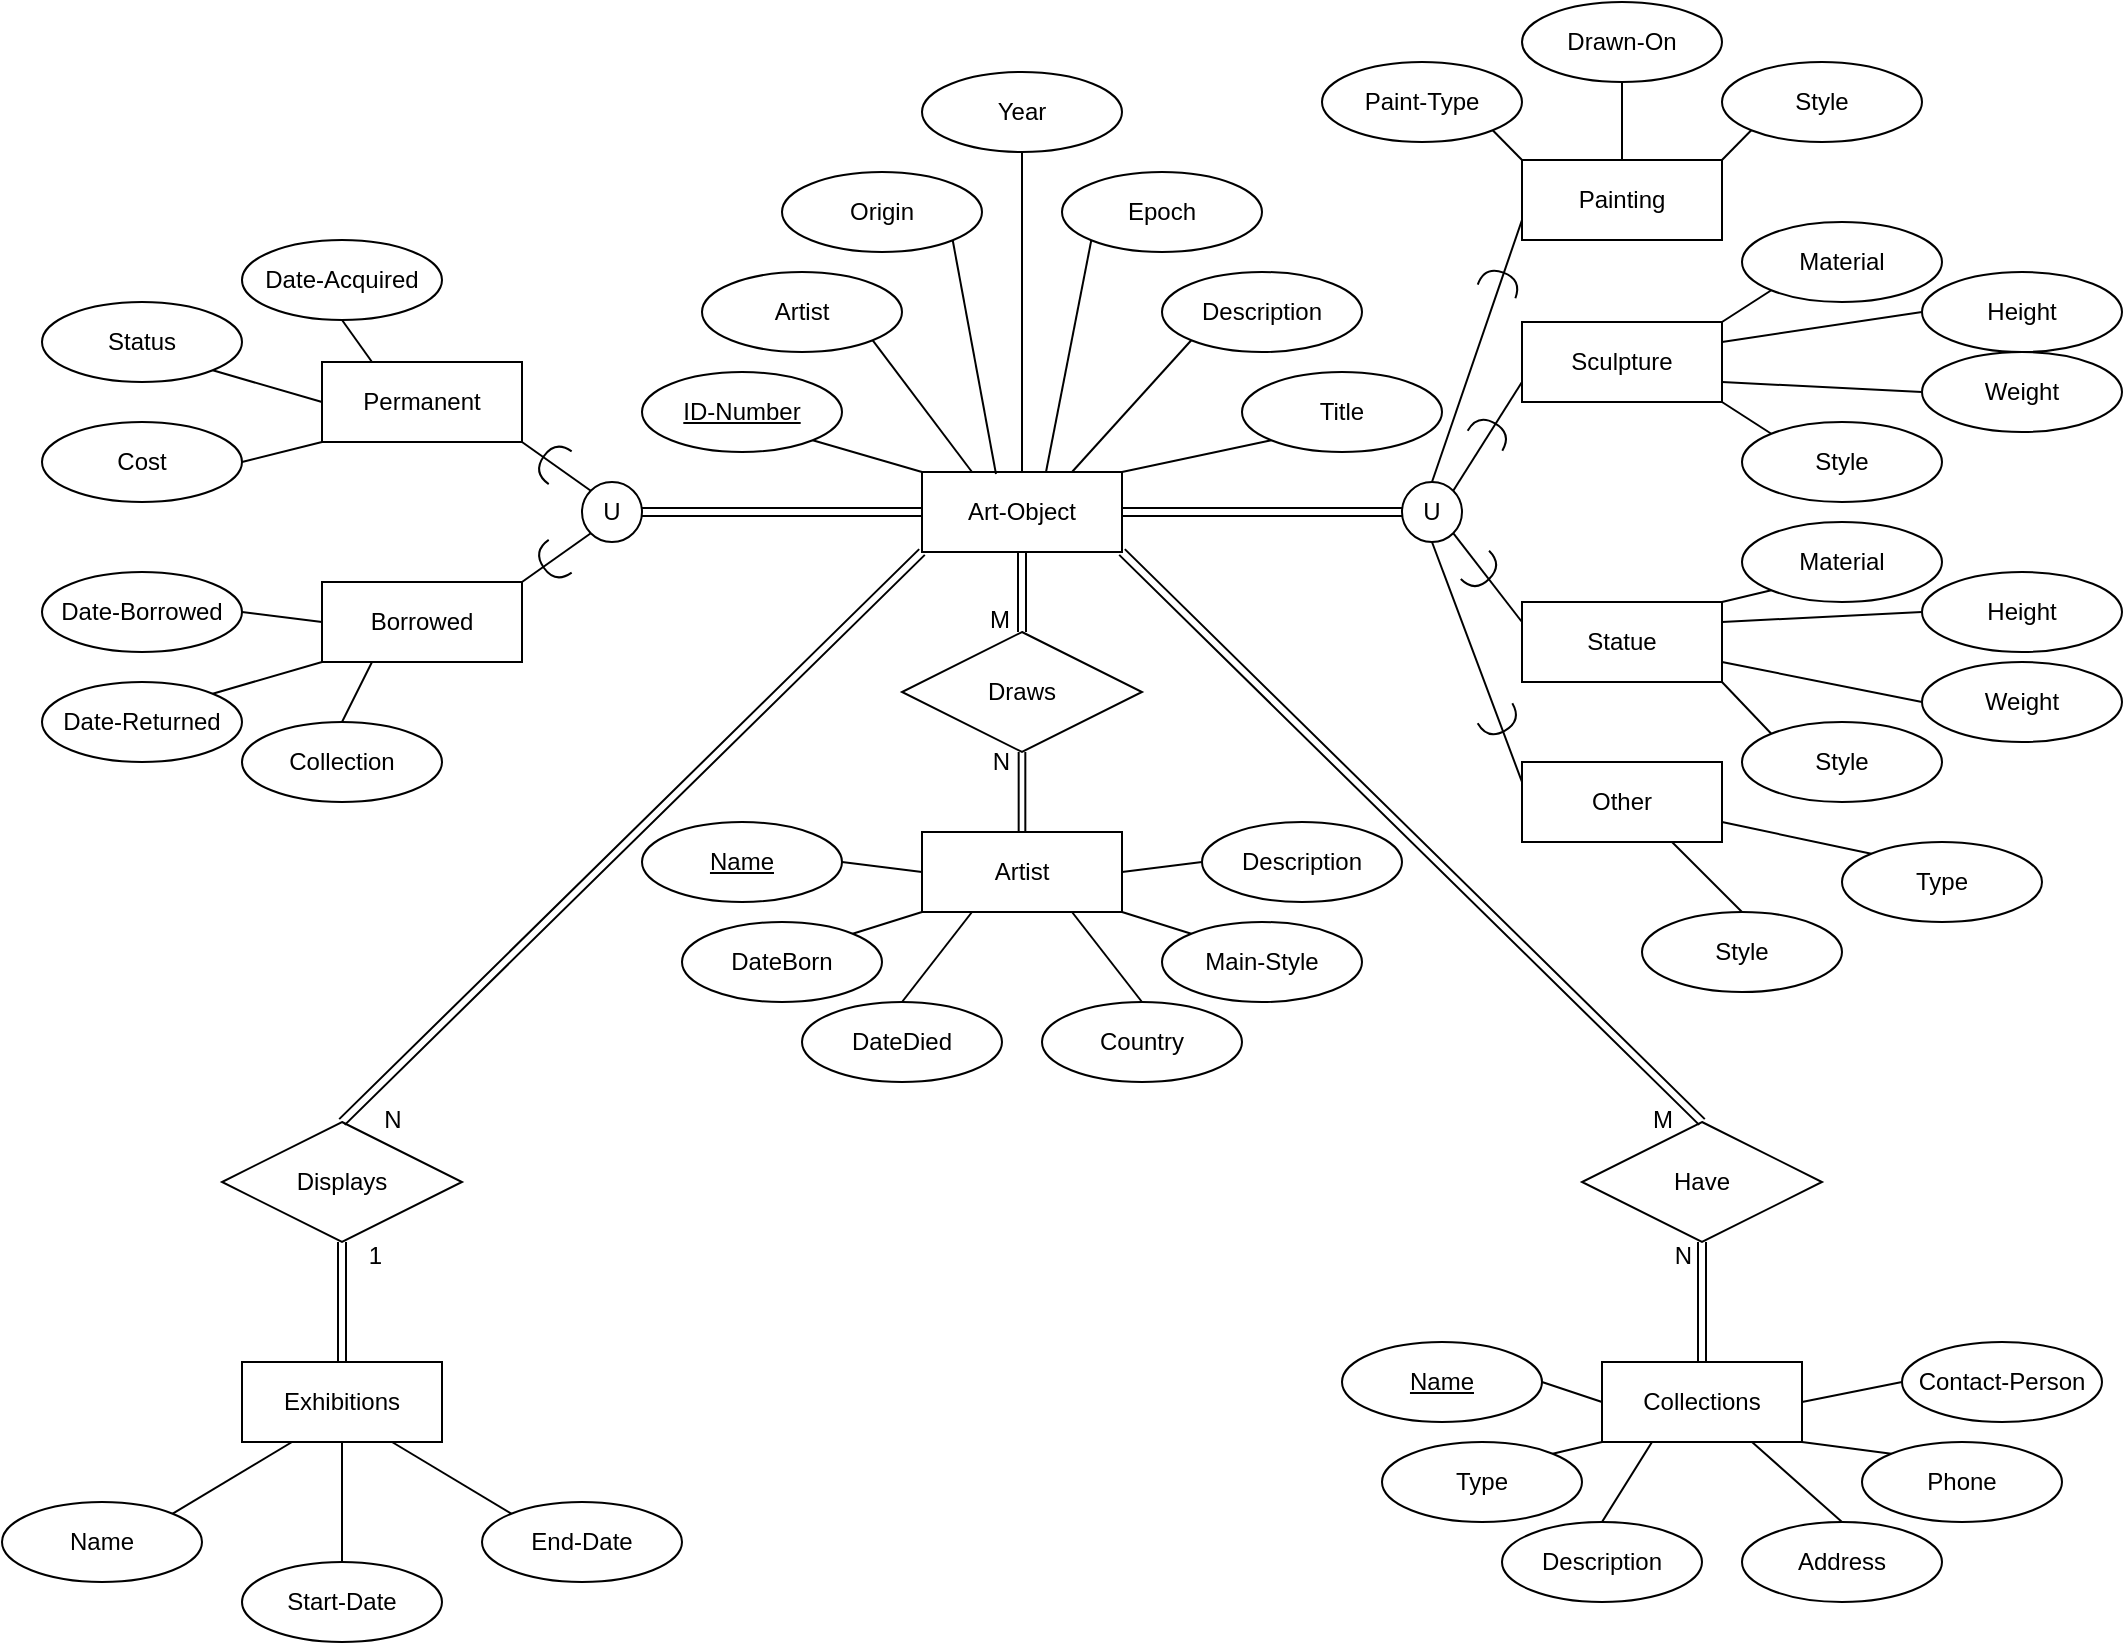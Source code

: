 <mxfile version="20.6.0" type="device"><diagram id="jfKzqVhbdS0Dj3bjRkOG" name="Page-1"><mxGraphModel dx="1422" dy="772" grid="1" gridSize="10" guides="1" tooltips="1" connect="1" arrows="1" fold="1" page="1" pageScale="1" pageWidth="1100" pageHeight="850" math="0" shadow="0"><root><mxCell id="0"/><mxCell id="1" parent="0"/><mxCell id="BsQ8nqV78RANCf3XuAXx-1" value="Art-Object" style="whiteSpace=wrap;html=1;align=center;" parent="1" vertex="1"><mxGeometry x="500" y="235" width="100" height="40" as="geometry"/></mxCell><mxCell id="BsQ8nqV78RANCf3XuAXx-3" value="Artist" style="ellipse;whiteSpace=wrap;html=1;align=center;" parent="1" vertex="1"><mxGeometry x="390" y="135" width="100" height="40" as="geometry"/></mxCell><mxCell id="BsQ8nqV78RANCf3XuAXx-4" value="Year" style="ellipse;whiteSpace=wrap;html=1;align=center;" parent="1" vertex="1"><mxGeometry x="500" y="35" width="100" height="40" as="geometry"/></mxCell><mxCell id="BsQ8nqV78RANCf3XuAXx-5" value="Title" style="ellipse;whiteSpace=wrap;html=1;align=center;" parent="1" vertex="1"><mxGeometry x="660" y="185" width="100" height="40" as="geometry"/></mxCell><mxCell id="BsQ8nqV78RANCf3XuAXx-6" value="Description" style="ellipse;whiteSpace=wrap;html=1;align=center;" parent="1" vertex="1"><mxGeometry x="620" y="135" width="100" height="40" as="geometry"/></mxCell><mxCell id="BsQ8nqV78RANCf3XuAXx-7" value="Epoch" style="ellipse;whiteSpace=wrap;html=1;align=center;" parent="1" vertex="1"><mxGeometry x="570" y="85" width="100" height="40" as="geometry"/></mxCell><mxCell id="BsQ8nqV78RANCf3XuAXx-8" value="Origin" style="ellipse;whiteSpace=wrap;html=1;align=center;" parent="1" vertex="1"><mxGeometry x="430" y="85" width="100" height="40" as="geometry"/></mxCell><mxCell id="BsQ8nqV78RANCf3XuAXx-9" value="ID-Number" style="ellipse;whiteSpace=wrap;html=1;align=center;fontStyle=4;" parent="1" vertex="1"><mxGeometry x="360" y="185" width="100" height="40" as="geometry"/></mxCell><mxCell id="BsQ8nqV78RANCf3XuAXx-12" value="" style="endArrow=none;html=1;rounded=0;exitX=1;exitY=1;exitDx=0;exitDy=0;entryX=0;entryY=0;entryDx=0;entryDy=0;" parent="1" source="BsQ8nqV78RANCf3XuAXx-9" target="BsQ8nqV78RANCf3XuAXx-1" edge="1"><mxGeometry relative="1" as="geometry"><mxPoint x="480" y="345" as="sourcePoint"/><mxPoint x="640" y="345" as="targetPoint"/></mxGeometry></mxCell><mxCell id="BsQ8nqV78RANCf3XuAXx-13" value="" style="endArrow=none;html=1;rounded=0;exitX=1;exitY=1;exitDx=0;exitDy=0;entryX=0.25;entryY=0;entryDx=0;entryDy=0;" parent="1" source="BsQ8nqV78RANCf3XuAXx-3" target="BsQ8nqV78RANCf3XuAXx-1" edge="1"><mxGeometry relative="1" as="geometry"><mxPoint x="455.355" y="229.142" as="sourcePoint"/><mxPoint x="510" y="245" as="targetPoint"/></mxGeometry></mxCell><mxCell id="BsQ8nqV78RANCf3XuAXx-14" value="" style="endArrow=none;html=1;rounded=0;exitX=1;exitY=1;exitDx=0;exitDy=0;entryX=0.37;entryY=0.025;entryDx=0;entryDy=0;entryPerimeter=0;" parent="1" source="BsQ8nqV78RANCf3XuAXx-8" target="BsQ8nqV78RANCf3XuAXx-1" edge="1"><mxGeometry relative="1" as="geometry"><mxPoint x="495.355" y="179.142" as="sourcePoint"/><mxPoint x="535" y="245" as="targetPoint"/></mxGeometry></mxCell><mxCell id="BsQ8nqV78RANCf3XuAXx-15" value="" style="endArrow=none;html=1;rounded=0;exitX=0.5;exitY=1;exitDx=0;exitDy=0;entryX=0.5;entryY=0;entryDx=0;entryDy=0;" parent="1" source="BsQ8nqV78RANCf3XuAXx-4" target="BsQ8nqV78RANCf3XuAXx-1" edge="1"><mxGeometry relative="1" as="geometry"><mxPoint x="535.355" y="129.142" as="sourcePoint"/><mxPoint x="547" y="246" as="targetPoint"/></mxGeometry></mxCell><mxCell id="BsQ8nqV78RANCf3XuAXx-16" value="" style="endArrow=none;html=1;rounded=0;exitX=0;exitY=1;exitDx=0;exitDy=0;entryX=0.62;entryY=0;entryDx=0;entryDy=0;entryPerimeter=0;" parent="1" source="BsQ8nqV78RANCf3XuAXx-7" target="BsQ8nqV78RANCf3XuAXx-1" edge="1"><mxGeometry relative="1" as="geometry"><mxPoint x="570" y="85" as="sourcePoint"/><mxPoint x="560" y="245" as="targetPoint"/></mxGeometry></mxCell><mxCell id="BsQ8nqV78RANCf3XuAXx-17" value="" style="endArrow=none;html=1;rounded=0;exitX=0;exitY=1;exitDx=0;exitDy=0;entryX=0.75;entryY=0;entryDx=0;entryDy=0;" parent="1" source="BsQ8nqV78RANCf3XuAXx-6" target="BsQ8nqV78RANCf3XuAXx-1" edge="1"><mxGeometry relative="1" as="geometry"><mxPoint x="594.645" y="129.142" as="sourcePoint"/><mxPoint x="572" y="245" as="targetPoint"/></mxGeometry></mxCell><mxCell id="BsQ8nqV78RANCf3XuAXx-18" value="" style="endArrow=none;html=1;rounded=0;exitX=0;exitY=1;exitDx=0;exitDy=0;entryX=1;entryY=0;entryDx=0;entryDy=0;" parent="1" source="BsQ8nqV78RANCf3XuAXx-5" target="BsQ8nqV78RANCf3XuAXx-1" edge="1"><mxGeometry relative="1" as="geometry"><mxPoint x="644.645" y="179.142" as="sourcePoint"/><mxPoint x="585" y="245" as="targetPoint"/></mxGeometry></mxCell><mxCell id="BsQ8nqV78RANCf3XuAXx-19" value="Draws" style="shape=rhombus;perimeter=rhombusPerimeter;whiteSpace=wrap;html=1;align=center;" parent="1" vertex="1"><mxGeometry x="490" y="315" width="120" height="60" as="geometry"/></mxCell><mxCell id="BsQ8nqV78RANCf3XuAXx-20" value="" style="shape=link;html=1;rounded=0;exitX=0.5;exitY=1;exitDx=0;exitDy=0;entryX=0.5;entryY=0;entryDx=0;entryDy=0;" parent="1" source="BsQ8nqV78RANCf3XuAXx-1" target="BsQ8nqV78RANCf3XuAXx-19" edge="1"><mxGeometry relative="1" as="geometry"><mxPoint x="480" y="435" as="sourcePoint"/><mxPoint x="640" y="435" as="targetPoint"/></mxGeometry></mxCell><mxCell id="BsQ8nqV78RANCf3XuAXx-21" value="M" style="resizable=0;html=1;align=right;verticalAlign=bottom;" parent="BsQ8nqV78RANCf3XuAXx-20" connectable="0" vertex="1"><mxGeometry x="1" relative="1" as="geometry"><mxPoint x="-6" y="2" as="offset"/></mxGeometry></mxCell><mxCell id="BsQ8nqV78RANCf3XuAXx-22" value="" style="shape=link;html=1;rounded=0;entryX=0.5;entryY=1;entryDx=0;entryDy=0;width=-3.333;exitX=0.5;exitY=0;exitDx=0;exitDy=0;" parent="1" source="BsQ8nqV78RANCf3XuAXx-24" target="BsQ8nqV78RANCf3XuAXx-19" edge="1"><mxGeometry relative="1" as="geometry"><mxPoint x="550" y="415" as="sourcePoint"/><mxPoint x="560" y="325" as="targetPoint"/></mxGeometry></mxCell><mxCell id="BsQ8nqV78RANCf3XuAXx-23" value="N" style="resizable=0;html=1;align=right;verticalAlign=bottom;" parent="BsQ8nqV78RANCf3XuAXx-22" connectable="0" vertex="1"><mxGeometry x="1" relative="1" as="geometry"><mxPoint x="-6" y="13" as="offset"/></mxGeometry></mxCell><mxCell id="BsQ8nqV78RANCf3XuAXx-24" value="Artist" style="whiteSpace=wrap;html=1;align=center;" parent="1" vertex="1"><mxGeometry x="500" y="415" width="100" height="40" as="geometry"/></mxCell><mxCell id="BsQ8nqV78RANCf3XuAXx-25" value="Name" style="ellipse;whiteSpace=wrap;html=1;align=center;fontStyle=4;" parent="1" vertex="1"><mxGeometry x="360" y="410" width="100" height="40" as="geometry"/></mxCell><mxCell id="BsQ8nqV78RANCf3XuAXx-26" value="DateBorn" style="ellipse;whiteSpace=wrap;html=1;align=center;" parent="1" vertex="1"><mxGeometry x="380" y="460" width="100" height="40" as="geometry"/></mxCell><mxCell id="BsQ8nqV78RANCf3XuAXx-27" value="DateDied" style="ellipse;whiteSpace=wrap;html=1;align=center;" parent="1" vertex="1"><mxGeometry x="440" y="500" width="100" height="40" as="geometry"/></mxCell><mxCell id="BsQ8nqV78RANCf3XuAXx-28" value="Country" style="ellipse;whiteSpace=wrap;html=1;align=center;" parent="1" vertex="1"><mxGeometry x="560" y="500" width="100" height="40" as="geometry"/></mxCell><mxCell id="BsQ8nqV78RANCf3XuAXx-29" value="Main-Style" style="ellipse;whiteSpace=wrap;html=1;align=center;" parent="1" vertex="1"><mxGeometry x="620" y="460" width="100" height="40" as="geometry"/></mxCell><mxCell id="BsQ8nqV78RANCf3XuAXx-30" value="Description" style="ellipse;whiteSpace=wrap;html=1;align=center;" parent="1" vertex="1"><mxGeometry x="640" y="410" width="100" height="40" as="geometry"/></mxCell><mxCell id="BsQ8nqV78RANCf3XuAXx-31" value="" style="endArrow=none;html=1;rounded=0;exitX=1;exitY=0.5;exitDx=0;exitDy=0;entryX=0;entryY=0.5;entryDx=0;entryDy=0;" parent="1" source="BsQ8nqV78RANCf3XuAXx-25" target="BsQ8nqV78RANCf3XuAXx-24" edge="1"><mxGeometry relative="1" as="geometry"><mxPoint x="455.355" y="164.142" as="sourcePoint"/><mxPoint x="504.277" y="390" as="targetPoint"/></mxGeometry></mxCell><mxCell id="BsQ8nqV78RANCf3XuAXx-32" value="" style="endArrow=none;html=1;rounded=0;exitX=1;exitY=0;exitDx=0;exitDy=0;entryX=0;entryY=1;entryDx=0;entryDy=0;" parent="1" source="BsQ8nqV78RANCf3XuAXx-26" target="BsQ8nqV78RANCf3XuAXx-24" edge="1"><mxGeometry relative="1" as="geometry"><mxPoint x="455.355" y="425.858" as="sourcePoint"/><mxPoint x="525" y="390" as="targetPoint"/></mxGeometry></mxCell><mxCell id="BsQ8nqV78RANCf3XuAXx-33" value="" style="endArrow=none;html=1;rounded=0;exitX=0.5;exitY=0;exitDx=0;exitDy=0;entryX=0.25;entryY=1;entryDx=0;entryDy=0;" parent="1" source="BsQ8nqV78RANCf3XuAXx-27" target="BsQ8nqV78RANCf3XuAXx-24" edge="1"><mxGeometry relative="1" as="geometry"><mxPoint x="505.355" y="475.858" as="sourcePoint"/><mxPoint x="550" y="390" as="targetPoint"/></mxGeometry></mxCell><mxCell id="BsQ8nqV78RANCf3XuAXx-34" value="" style="endArrow=none;html=1;rounded=0;exitX=0.5;exitY=0;exitDx=0;exitDy=0;entryX=0.75;entryY=1;entryDx=0;entryDy=0;" parent="1" source="BsQ8nqV78RANCf3XuAXx-28" target="BsQ8nqV78RANCf3XuAXx-24" edge="1"><mxGeometry relative="1" as="geometry"><mxPoint x="545.355" y="525.858" as="sourcePoint"/><mxPoint x="550" y="390" as="targetPoint"/></mxGeometry></mxCell><mxCell id="BsQ8nqV78RANCf3XuAXx-35" value="" style="endArrow=none;html=1;rounded=0;exitX=0;exitY=0;exitDx=0;exitDy=0;entryX=1;entryY=1;entryDx=0;entryDy=0;" parent="1" source="BsQ8nqV78RANCf3XuAXx-29" target="BsQ8nqV78RANCf3XuAXx-24" edge="1"><mxGeometry relative="1" as="geometry"><mxPoint x="594.645" y="525.858" as="sourcePoint"/><mxPoint x="575" y="390" as="targetPoint"/></mxGeometry></mxCell><mxCell id="BsQ8nqV78RANCf3XuAXx-36" value="" style="endArrow=none;html=1;rounded=0;exitX=0;exitY=0.5;exitDx=0;exitDy=0;entryX=1;entryY=0.5;entryDx=0;entryDy=0;" parent="1" source="BsQ8nqV78RANCf3XuAXx-30" target="BsQ8nqV78RANCf3XuAXx-24" edge="1"><mxGeometry relative="1" as="geometry"><mxPoint x="644.645" y="475.858" as="sourcePoint"/><mxPoint x="600" y="390" as="targetPoint"/></mxGeometry></mxCell><mxCell id="BsQ8nqV78RANCf3XuAXx-37" value="" style="shape=link;html=1;rounded=0;exitX=0;exitY=0.5;exitDx=0;exitDy=0;entryX=1;entryY=0.5;entryDx=0;entryDy=0;" parent="1" source="BsQ8nqV78RANCf3XuAXx-1" target="BsQ8nqV78RANCf3XuAXx-42" edge="1"><mxGeometry relative="1" as="geometry"><mxPoint x="480" y="395" as="sourcePoint"/><mxPoint x="410" y="255" as="targetPoint"/></mxGeometry></mxCell><mxCell id="BsQ8nqV78RANCf3XuAXx-42" value="U" style="ellipse;whiteSpace=wrap;html=1;aspect=fixed;" parent="1" vertex="1"><mxGeometry x="330" y="240" width="30" height="30" as="geometry"/></mxCell><mxCell id="BsQ8nqV78RANCf3XuAXx-59" value="" style="shape=link;html=1;rounded=0;exitX=0;exitY=0.5;exitDx=0;exitDy=0;entryX=1;entryY=0.5;entryDx=0;entryDy=0;" parent="1" source="BsQ8nqV78RANCf3XuAXx-60" target="BsQ8nqV78RANCf3XuAXx-1" edge="1"><mxGeometry relative="1" as="geometry"><mxPoint x="740" y="254.66" as="sourcePoint"/><mxPoint x="600" y="254.66" as="targetPoint"/></mxGeometry></mxCell><mxCell id="BsQ8nqV78RANCf3XuAXx-60" value="U" style="ellipse;whiteSpace=wrap;html=1;aspect=fixed;" parent="1" vertex="1"><mxGeometry x="740" y="240" width="30" height="30" as="geometry"/></mxCell><mxCell id="BsQ8nqV78RANCf3XuAXx-62" value="Sculpture" style="whiteSpace=wrap;html=1;align=center;" parent="1" vertex="1"><mxGeometry x="800" y="160" width="100" height="40" as="geometry"/></mxCell><mxCell id="BsQ8nqV78RANCf3XuAXx-63" value="Statue" style="whiteSpace=wrap;html=1;align=center;" parent="1" vertex="1"><mxGeometry x="800" y="300" width="100" height="40" as="geometry"/></mxCell><mxCell id="BsQ8nqV78RANCf3XuAXx-64" value="Painting" style="whiteSpace=wrap;html=1;align=center;" parent="1" vertex="1"><mxGeometry x="800" y="79" width="100" height="40" as="geometry"/></mxCell><mxCell id="BsQ8nqV78RANCf3XuAXx-65" value="Other" style="whiteSpace=wrap;html=1;align=center;" parent="1" vertex="1"><mxGeometry x="800" y="380" width="100" height="40" as="geometry"/></mxCell><mxCell id="BsQ8nqV78RANCf3XuAXx-66" value="Paint-Type" style="ellipse;whiteSpace=wrap;html=1;align=center;" parent="1" vertex="1"><mxGeometry x="700" y="30" width="100" height="40" as="geometry"/></mxCell><mxCell id="BsQ8nqV78RANCf3XuAXx-67" value="Drawn-On" style="ellipse;whiteSpace=wrap;html=1;align=center;" parent="1" vertex="1"><mxGeometry x="800" width="100" height="40" as="geometry"/></mxCell><mxCell id="BsQ8nqV78RANCf3XuAXx-68" value="Style" style="ellipse;whiteSpace=wrap;html=1;align=center;" parent="1" vertex="1"><mxGeometry x="900" y="30" width="100" height="40" as="geometry"/></mxCell><mxCell id="BsQ8nqV78RANCf3XuAXx-69" value="" style="endArrow=none;html=1;rounded=0;exitX=1;exitY=1;exitDx=0;exitDy=0;entryX=0;entryY=0;entryDx=0;entryDy=0;" parent="1" source="BsQ8nqV78RANCf3XuAXx-66" target="BsQ8nqV78RANCf3XuAXx-64" edge="1"><mxGeometry relative="1" as="geometry"><mxPoint x="684.746" y="229.183" as="sourcePoint"/><mxPoint x="610" y="245" as="targetPoint"/></mxGeometry></mxCell><mxCell id="BsQ8nqV78RANCf3XuAXx-70" value="" style="endArrow=none;html=1;rounded=0;exitX=0.5;exitY=1;exitDx=0;exitDy=0;entryX=0.5;entryY=0;entryDx=0;entryDy=0;" parent="1" source="BsQ8nqV78RANCf3XuAXx-67" target="BsQ8nqV78RANCf3XuAXx-64" edge="1"><mxGeometry relative="1" as="geometry"><mxPoint x="944.746" y="24.183" as="sourcePoint"/><mxPoint x="910" y="95" as="targetPoint"/></mxGeometry></mxCell><mxCell id="BsQ8nqV78RANCf3XuAXx-71" value="" style="endArrow=none;html=1;rounded=0;exitX=0;exitY=1;exitDx=0;exitDy=0;entryX=1;entryY=0;entryDx=0;entryDy=0;" parent="1" source="BsQ8nqV78RANCf3XuAXx-68" target="BsQ8nqV78RANCf3XuAXx-64" edge="1"><mxGeometry relative="1" as="geometry"><mxPoint x="1010" y="50" as="sourcePoint"/><mxPoint x="910" y="105" as="targetPoint"/></mxGeometry></mxCell><mxCell id="BsQ8nqV78RANCf3XuAXx-72" value="Material" style="ellipse;whiteSpace=wrap;html=1;align=center;" parent="1" vertex="1"><mxGeometry x="910" y="110" width="100" height="40" as="geometry"/></mxCell><mxCell id="BsQ8nqV78RANCf3XuAXx-73" value="Height" style="ellipse;whiteSpace=wrap;html=1;align=center;" parent="1" vertex="1"><mxGeometry x="1000" y="135" width="100" height="40" as="geometry"/></mxCell><mxCell id="BsQ8nqV78RANCf3XuAXx-74" value="Weight" style="ellipse;whiteSpace=wrap;html=1;align=center;" parent="1" vertex="1"><mxGeometry x="1000" y="175" width="100" height="40" as="geometry"/></mxCell><mxCell id="BsQ8nqV78RANCf3XuAXx-75" value="Style" style="ellipse;whiteSpace=wrap;html=1;align=center;" parent="1" vertex="1"><mxGeometry x="910" y="210" width="100" height="40" as="geometry"/></mxCell><mxCell id="BsQ8nqV78RANCf3XuAXx-77" value="" style="endArrow=none;html=1;rounded=0;exitX=0;exitY=1;exitDx=0;exitDy=0;entryX=1;entryY=0;entryDx=0;entryDy=0;" parent="1" source="BsQ8nqV78RANCf3XuAXx-72" target="BsQ8nqV78RANCf3XuAXx-62" edge="1"><mxGeometry relative="1" as="geometry"><mxPoint x="924.746" y="54.183" as="sourcePoint"/><mxPoint x="910" y="95" as="targetPoint"/></mxGeometry></mxCell><mxCell id="BsQ8nqV78RANCf3XuAXx-78" value="" style="endArrow=none;html=1;rounded=0;exitX=0;exitY=0.5;exitDx=0;exitDy=0;entryX=1;entryY=0.25;entryDx=0;entryDy=0;" parent="1" source="BsQ8nqV78RANCf3XuAXx-73" target="BsQ8nqV78RANCf3XuAXx-62" edge="1"><mxGeometry relative="1" as="geometry"><mxPoint x="924.746" y="179.183" as="sourcePoint"/><mxPoint x="910" y="195" as="targetPoint"/></mxGeometry></mxCell><mxCell id="BsQ8nqV78RANCf3XuAXx-79" value="" style="endArrow=none;html=1;rounded=0;exitX=0;exitY=0.5;exitDx=0;exitDy=0;entryX=1;entryY=0.75;entryDx=0;entryDy=0;" parent="1" source="BsQ8nqV78RANCf3XuAXx-74" target="BsQ8nqV78RANCf3XuAXx-62" edge="1"><mxGeometry relative="1" as="geometry"><mxPoint x="1010" y="190" as="sourcePoint"/><mxPoint x="910" y="205" as="targetPoint"/></mxGeometry></mxCell><mxCell id="BsQ8nqV78RANCf3XuAXx-80" value="" style="endArrow=none;html=1;rounded=0;exitX=0;exitY=0;exitDx=0;exitDy=0;entryX=1;entryY=1;entryDx=0;entryDy=0;" parent="1" source="BsQ8nqV78RANCf3XuAXx-75" target="BsQ8nqV78RANCf3XuAXx-62" edge="1"><mxGeometry relative="1" as="geometry"><mxPoint x="1010" y="240" as="sourcePoint"/><mxPoint x="910" y="225" as="targetPoint"/></mxGeometry></mxCell><mxCell id="BsQ8nqV78RANCf3XuAXx-81" value="Material" style="ellipse;whiteSpace=wrap;html=1;align=center;" parent="1" vertex="1"><mxGeometry x="910" y="260" width="100" height="40" as="geometry"/></mxCell><mxCell id="BsQ8nqV78RANCf3XuAXx-82" value="Height" style="ellipse;whiteSpace=wrap;html=1;align=center;" parent="1" vertex="1"><mxGeometry x="1000" y="285" width="100" height="40" as="geometry"/></mxCell><mxCell id="BsQ8nqV78RANCf3XuAXx-83" value="Weight" style="ellipse;whiteSpace=wrap;html=1;align=center;" parent="1" vertex="1"><mxGeometry x="1000" y="330" width="100" height="40" as="geometry"/></mxCell><mxCell id="BsQ8nqV78RANCf3XuAXx-84" value="Style" style="ellipse;whiteSpace=wrap;html=1;align=center;" parent="1" vertex="1"><mxGeometry x="910" y="360" width="100" height="40" as="geometry"/></mxCell><mxCell id="BsQ8nqV78RANCf3XuAXx-85" value="" style="endArrow=none;html=1;rounded=0;exitX=0;exitY=1;exitDx=0;exitDy=0;entryX=1;entryY=0;entryDx=0;entryDy=0;" parent="1" source="BsQ8nqV78RANCf3XuAXx-81" target="BsQ8nqV78RANCf3XuAXx-63" edge="1"><mxGeometry relative="1" as="geometry"><mxPoint x="924.746" y="194.183" as="sourcePoint"/><mxPoint x="900" y="325" as="targetPoint"/></mxGeometry></mxCell><mxCell id="BsQ8nqV78RANCf3XuAXx-86" value="" style="endArrow=none;html=1;rounded=0;exitX=0;exitY=0.5;exitDx=0;exitDy=0;entryX=1;entryY=0.25;entryDx=0;entryDy=0;" parent="1" source="BsQ8nqV78RANCf3XuAXx-82" target="BsQ8nqV78RANCf3XuAXx-63" edge="1"><mxGeometry relative="1" as="geometry"><mxPoint x="924.746" y="319.183" as="sourcePoint"/><mxPoint x="900" y="335" as="targetPoint"/></mxGeometry></mxCell><mxCell id="BsQ8nqV78RANCf3XuAXx-87" value="" style="endArrow=none;html=1;rounded=0;exitX=0;exitY=0.5;exitDx=0;exitDy=0;entryX=1;entryY=0.75;entryDx=0;entryDy=0;" parent="1" source="BsQ8nqV78RANCf3XuAXx-83" target="BsQ8nqV78RANCf3XuAXx-63" edge="1"><mxGeometry relative="1" as="geometry"><mxPoint x="1010" y="330" as="sourcePoint"/><mxPoint x="900" y="355" as="targetPoint"/></mxGeometry></mxCell><mxCell id="BsQ8nqV78RANCf3XuAXx-88" value="" style="endArrow=none;html=1;rounded=0;exitX=0;exitY=0;exitDx=0;exitDy=0;entryX=1;entryY=1;entryDx=0;entryDy=0;" parent="1" source="BsQ8nqV78RANCf3XuAXx-84" target="BsQ8nqV78RANCf3XuAXx-63" edge="1"><mxGeometry relative="1" as="geometry"><mxPoint x="1010" y="380" as="sourcePoint"/><mxPoint x="900" y="365" as="targetPoint"/></mxGeometry></mxCell><mxCell id="BsQ8nqV78RANCf3XuAXx-89" value="" style="endArrow=none;html=1;rounded=0;exitX=0;exitY=0.75;exitDx=0;exitDy=0;entryX=0.5;entryY=0;entryDx=0;entryDy=0;" parent="1" source="BsQ8nqV78RANCf3XuAXx-64" target="BsQ8nqV78RANCf3XuAXx-60" edge="1"><mxGeometry relative="1" as="geometry"><mxPoint x="934.746" y="225.817" as="sourcePoint"/><mxPoint x="910" y="210" as="targetPoint"/></mxGeometry></mxCell><mxCell id="BsQ8nqV78RANCf3XuAXx-90" value="" style="endArrow=none;html=1;rounded=0;exitX=0;exitY=0.75;exitDx=0;exitDy=0;entryX=1;entryY=0;entryDx=0;entryDy=0;" parent="1" source="BsQ8nqV78RANCf3XuAXx-62" target="BsQ8nqV78RANCf3XuAXx-60" edge="1"><mxGeometry relative="1" as="geometry"><mxPoint x="810" y="119" as="sourcePoint"/><mxPoint x="765" y="250" as="targetPoint"/></mxGeometry></mxCell><mxCell id="BsQ8nqV78RANCf3XuAXx-91" value="" style="endArrow=none;html=1;rounded=0;exitX=0;exitY=0.25;exitDx=0;exitDy=0;entryX=1;entryY=1;entryDx=0;entryDy=0;" parent="1" source="BsQ8nqV78RANCf3XuAXx-63" target="BsQ8nqV78RANCf3XuAXx-60" edge="1"><mxGeometry relative="1" as="geometry"><mxPoint x="810" y="200" as="sourcePoint"/><mxPoint x="775.607" y="254.393" as="targetPoint"/></mxGeometry></mxCell><mxCell id="BsQ8nqV78RANCf3XuAXx-92" value="" style="endArrow=none;html=1;rounded=0;exitX=0;exitY=0.25;exitDx=0;exitDy=0;entryX=0.5;entryY=1;entryDx=0;entryDy=0;" parent="1" source="BsQ8nqV78RANCf3XuAXx-65" target="BsQ8nqV78RANCf3XuAXx-60" edge="1"><mxGeometry relative="1" as="geometry"><mxPoint x="810" y="320" as="sourcePoint"/><mxPoint x="775.607" y="275.607" as="targetPoint"/></mxGeometry></mxCell><mxCell id="BsQ8nqV78RANCf3XuAXx-93" value="Type" style="ellipse;whiteSpace=wrap;html=1;align=center;" parent="1" vertex="1"><mxGeometry x="960" y="420" width="100" height="40" as="geometry"/></mxCell><mxCell id="BsQ8nqV78RANCf3XuAXx-94" value="Style" style="ellipse;whiteSpace=wrap;html=1;align=center;" parent="1" vertex="1"><mxGeometry x="860" y="455" width="100" height="40" as="geometry"/></mxCell><mxCell id="BsQ8nqV78RANCf3XuAXx-95" value="" style="endArrow=none;html=1;rounded=0;exitX=0;exitY=0;exitDx=0;exitDy=0;entryX=1;entryY=0.75;entryDx=0;entryDy=0;" parent="1" source="BsQ8nqV78RANCf3XuAXx-93" target="BsQ8nqV78RANCf3XuAXx-65" edge="1"><mxGeometry relative="1" as="geometry"><mxPoint x="644.746" y="475.817" as="sourcePoint"/><mxPoint x="610" y="465" as="targetPoint"/></mxGeometry></mxCell><mxCell id="BsQ8nqV78RANCf3XuAXx-96" value="" style="endArrow=none;html=1;rounded=0;exitX=0.5;exitY=0;exitDx=0;exitDy=0;entryX=0.75;entryY=1;entryDx=0;entryDy=0;" parent="1" source="BsQ8nqV78RANCf3XuAXx-94" target="BsQ8nqV78RANCf3XuAXx-65" edge="1"><mxGeometry relative="1" as="geometry"><mxPoint x="984.746" y="435.817" as="sourcePoint"/><mxPoint x="910" y="420" as="targetPoint"/></mxGeometry></mxCell><mxCell id="BsQ8nqV78RANCf3XuAXx-97" value="Permanent" style="whiteSpace=wrap;html=1;align=center;" parent="1" vertex="1"><mxGeometry x="200" y="180" width="100" height="40" as="geometry"/></mxCell><mxCell id="BsQ8nqV78RANCf3XuAXx-98" value="Borrowed" style="whiteSpace=wrap;html=1;align=center;" parent="1" vertex="1"><mxGeometry x="200" y="290" width="100" height="40" as="geometry"/></mxCell><mxCell id="BsQ8nqV78RANCf3XuAXx-100" value="" style="endArrow=none;html=1;rounded=0;exitX=1;exitY=1;exitDx=0;exitDy=0;entryX=0;entryY=0;entryDx=0;entryDy=0;" parent="1" source="BsQ8nqV78RANCf3XuAXx-97" target="BsQ8nqV78RANCf3XuAXx-42" edge="1"><mxGeometry relative="1" as="geometry"><mxPoint x="455.355" y="229.142" as="sourcePoint"/><mxPoint x="510" y="245" as="targetPoint"/></mxGeometry></mxCell><mxCell id="BsQ8nqV78RANCf3XuAXx-101" value="" style="endArrow=none;html=1;rounded=0;exitX=1;exitY=0;exitDx=0;exitDy=0;entryX=0;entryY=1;entryDx=0;entryDy=0;" parent="1" source="BsQ8nqV78RANCf3XuAXx-98" target="BsQ8nqV78RANCf3XuAXx-42" edge="1"><mxGeometry relative="1" as="geometry"><mxPoint x="310" y="230" as="sourcePoint"/><mxPoint x="344.393" y="254.393" as="targetPoint"/></mxGeometry></mxCell><mxCell id="BsQ8nqV78RANCf3XuAXx-103" value="Collection" style="ellipse;whiteSpace=wrap;html=1;align=center;" parent="1" vertex="1"><mxGeometry x="160" y="360" width="100" height="40" as="geometry"/></mxCell><mxCell id="BsQ8nqV78RANCf3XuAXx-104" value="Date-Returned" style="ellipse;whiteSpace=wrap;html=1;align=center;" parent="1" vertex="1"><mxGeometry x="60" y="340" width="100" height="40" as="geometry"/></mxCell><mxCell id="BsQ8nqV78RANCf3XuAXx-105" value="Date-Borrowed" style="ellipse;whiteSpace=wrap;html=1;align=center;" parent="1" vertex="1"><mxGeometry x="60" y="285" width="100" height="40" as="geometry"/></mxCell><mxCell id="BsQ8nqV78RANCf3XuAXx-106" value="Cost" style="ellipse;whiteSpace=wrap;html=1;align=center;" parent="1" vertex="1"><mxGeometry x="60" y="210" width="100" height="40" as="geometry"/></mxCell><mxCell id="BsQ8nqV78RANCf3XuAXx-107" value="Status" style="ellipse;whiteSpace=wrap;html=1;align=center;" parent="1" vertex="1"><mxGeometry x="60" y="150" width="100" height="40" as="geometry"/></mxCell><mxCell id="BsQ8nqV78RANCf3XuAXx-108" value="Date-Acquired" style="ellipse;whiteSpace=wrap;html=1;align=center;" parent="1" vertex="1"><mxGeometry x="160" y="119" width="100" height="40" as="geometry"/></mxCell><mxCell id="BsQ8nqV78RANCf3XuAXx-109" value="" style="endArrow=none;html=1;rounded=0;exitX=0.5;exitY=1;exitDx=0;exitDy=0;entryX=0.25;entryY=0;entryDx=0;entryDy=0;" parent="1" source="BsQ8nqV78RANCf3XuAXx-108" target="BsQ8nqV78RANCf3XuAXx-97" edge="1"><mxGeometry relative="1" as="geometry"><mxPoint x="310" y="230" as="sourcePoint"/><mxPoint x="344.393" y="254.393" as="targetPoint"/></mxGeometry></mxCell><mxCell id="BsQ8nqV78RANCf3XuAXx-111" value="" style="endArrow=none;html=1;rounded=0;exitX=1;exitY=1;exitDx=0;exitDy=0;entryX=0;entryY=0.5;entryDx=0;entryDy=0;" parent="1" edge="1"><mxGeometry relative="1" as="geometry"><mxPoint x="145.355" y="184.142" as="sourcePoint"/><mxPoint x="200" y="200" as="targetPoint"/></mxGeometry></mxCell><mxCell id="BsQ8nqV78RANCf3XuAXx-112" value="" style="endArrow=none;html=1;rounded=0;exitX=1;exitY=0.5;exitDx=0;exitDy=0;entryX=0;entryY=1;entryDx=0;entryDy=0;" parent="1" source="BsQ8nqV78RANCf3XuAXx-106" target="BsQ8nqV78RANCf3XuAXx-97" edge="1"><mxGeometry relative="1" as="geometry"><mxPoint x="155.355" y="194.142" as="sourcePoint"/><mxPoint x="210" y="210" as="targetPoint"/></mxGeometry></mxCell><mxCell id="BsQ8nqV78RANCf3XuAXx-113" value="" style="endArrow=none;html=1;rounded=0;exitX=1;exitY=0.5;exitDx=0;exitDy=0;entryX=0;entryY=0.5;entryDx=0;entryDy=0;" parent="1" source="BsQ8nqV78RANCf3XuAXx-105" target="BsQ8nqV78RANCf3XuAXx-98" edge="1"><mxGeometry relative="1" as="geometry"><mxPoint x="165.355" y="204.142" as="sourcePoint"/><mxPoint x="220" y="220" as="targetPoint"/></mxGeometry></mxCell><mxCell id="BsQ8nqV78RANCf3XuAXx-114" value="" style="endArrow=none;html=1;rounded=0;exitX=1;exitY=0;exitDx=0;exitDy=0;entryX=0;entryY=1;entryDx=0;entryDy=0;" parent="1" source="BsQ8nqV78RANCf3XuAXx-104" target="BsQ8nqV78RANCf3XuAXx-98" edge="1"><mxGeometry relative="1" as="geometry"><mxPoint x="170" y="315" as="sourcePoint"/><mxPoint x="210" y="320" as="targetPoint"/></mxGeometry></mxCell><mxCell id="BsQ8nqV78RANCf3XuAXx-115" value="" style="endArrow=none;html=1;rounded=0;exitX=0.5;exitY=0;exitDx=0;exitDy=0;entryX=0.25;entryY=1;entryDx=0;entryDy=0;" parent="1" source="BsQ8nqV78RANCf3XuAXx-103" target="BsQ8nqV78RANCf3XuAXx-98" edge="1"><mxGeometry relative="1" as="geometry"><mxPoint x="155.355" y="355.858" as="sourcePoint"/><mxPoint x="210" y="340" as="targetPoint"/></mxGeometry></mxCell><mxCell id="BsQ8nqV78RANCf3XuAXx-116" value="" style="shape=requiredInterface;html=1;verticalLabelPosition=bottom;sketch=0;rotation=215;" parent="1" vertex="1"><mxGeometry x="310" y="220" width="10" height="20" as="geometry"/></mxCell><mxCell id="BsQ8nqV78RANCf3XuAXx-117" value="" style="shape=requiredInterface;html=1;verticalLabelPosition=bottom;sketch=0;rotation=145;" parent="1" vertex="1"><mxGeometry x="310" y="270" width="10" height="20" as="geometry"/></mxCell><mxCell id="BsQ8nqV78RANCf3XuAXx-119" value="" style="shape=requiredInterface;html=1;verticalLabelPosition=bottom;sketch=0;rotation=290;" parent="1" vertex="1"><mxGeometry x="784" y="130" width="10" height="20" as="geometry"/></mxCell><mxCell id="BsQ8nqV78RANCf3XuAXx-120" value="" style="shape=requiredInterface;html=1;verticalLabelPosition=bottom;sketch=0;rotation=300;" parent="1" vertex="1"><mxGeometry x="779" y="205" width="10" height="20" as="geometry"/></mxCell><mxCell id="BsQ8nqV78RANCf3XuAXx-121" value="" style="shape=requiredInterface;html=1;verticalLabelPosition=bottom;sketch=0;rotation=45;" parent="1" vertex="1"><mxGeometry x="775" y="275" width="10" height="20" as="geometry"/></mxCell><mxCell id="BsQ8nqV78RANCf3XuAXx-122" value="" style="shape=requiredInterface;html=1;verticalLabelPosition=bottom;sketch=0;rotation=60;" parent="1" vertex="1"><mxGeometry x="784" y="350" width="10" height="20" as="geometry"/></mxCell><mxCell id="BsQ8nqV78RANCf3XuAXx-124" value="Have" style="shape=rhombus;perimeter=rhombusPerimeter;whiteSpace=wrap;html=1;align=center;" parent="1" vertex="1"><mxGeometry x="830" y="560" width="120" height="60" as="geometry"/></mxCell><mxCell id="BsQ8nqV78RANCf3XuAXx-125" value="" style="shape=link;html=1;rounded=0;exitX=0.5;exitY=0;exitDx=0;exitDy=0;entryX=1;entryY=1;entryDx=0;entryDy=0;" parent="1" source="BsQ8nqV78RANCf3XuAXx-124" target="BsQ8nqV78RANCf3XuAXx-1" edge="1"><mxGeometry relative="1" as="geometry"><mxPoint x="750" y="265" as="sourcePoint"/><mxPoint x="610" y="265" as="targetPoint"/></mxGeometry></mxCell><mxCell id="BsQ8nqV78RANCf3XuAXx-126" value="Displays" style="shape=rhombus;perimeter=rhombusPerimeter;whiteSpace=wrap;html=1;align=center;" parent="1" vertex="1"><mxGeometry x="150" y="560" width="120" height="60" as="geometry"/></mxCell><mxCell id="BsQ8nqV78RANCf3XuAXx-127" value="" style="shape=link;html=1;rounded=0;exitX=0;exitY=1;exitDx=0;exitDy=0;entryX=0.5;entryY=0;entryDx=0;entryDy=0;" parent="1" source="BsQ8nqV78RANCf3XuAXx-1" target="BsQ8nqV78RANCf3XuAXx-126" edge="1"><mxGeometry relative="1" as="geometry"><mxPoint x="510" y="265" as="sourcePoint"/><mxPoint x="370" y="265" as="targetPoint"/></mxGeometry></mxCell><mxCell id="BsQ8nqV78RANCf3XuAXx-130" value="M" style="text;html=1;align=center;verticalAlign=middle;resizable=0;points=[];autosize=1;strokeColor=none;fillColor=none;" parent="1" vertex="1"><mxGeometry x="855" y="544" width="30" height="30" as="geometry"/></mxCell><mxCell id="BsQ8nqV78RANCf3XuAXx-131" value="N" style="text;html=1;align=center;verticalAlign=middle;resizable=0;points=[];autosize=1;strokeColor=none;fillColor=none;" parent="1" vertex="1"><mxGeometry x="220" y="544" width="30" height="30" as="geometry"/></mxCell><mxCell id="BsQ8nqV78RANCf3XuAXx-132" value="Exhibitions" style="whiteSpace=wrap;html=1;align=center;" parent="1" vertex="1"><mxGeometry x="160" y="680" width="100" height="40" as="geometry"/></mxCell><mxCell id="BsQ8nqV78RANCf3XuAXx-135" value="Collections" style="whiteSpace=wrap;html=1;align=center;" parent="1" vertex="1"><mxGeometry x="840" y="680" width="100" height="40" as="geometry"/></mxCell><mxCell id="BsQ8nqV78RANCf3XuAXx-136" value="Name" style="ellipse;whiteSpace=wrap;html=1;align=center;fontStyle=4;" parent="1" vertex="1"><mxGeometry x="710" y="670" width="100" height="40" as="geometry"/></mxCell><mxCell id="BsQ8nqV78RANCf3XuAXx-137" value="Type" style="ellipse;whiteSpace=wrap;html=1;align=center;" parent="1" vertex="1"><mxGeometry x="730" y="720" width="100" height="40" as="geometry"/></mxCell><mxCell id="BsQ8nqV78RANCf3XuAXx-138" value="Description" style="ellipse;whiteSpace=wrap;html=1;align=center;" parent="1" vertex="1"><mxGeometry x="790" y="760" width="100" height="40" as="geometry"/></mxCell><mxCell id="BsQ8nqV78RANCf3XuAXx-139" value="Address" style="ellipse;whiteSpace=wrap;html=1;align=center;" parent="1" vertex="1"><mxGeometry x="910" y="760" width="100" height="40" as="geometry"/></mxCell><mxCell id="BsQ8nqV78RANCf3XuAXx-140" value="Phone" style="ellipse;whiteSpace=wrap;html=1;align=center;" parent="1" vertex="1"><mxGeometry x="970" y="720" width="100" height="40" as="geometry"/></mxCell><mxCell id="BsQ8nqV78RANCf3XuAXx-141" value="Contact-Person" style="ellipse;whiteSpace=wrap;html=1;align=center;" parent="1" vertex="1"><mxGeometry x="990" y="670" width="100" height="40" as="geometry"/></mxCell><mxCell id="BsQ8nqV78RANCf3XuAXx-142" value="" style="endArrow=none;html=1;rounded=0;exitX=1;exitY=0.5;exitDx=0;exitDy=0;entryX=0;entryY=0.5;entryDx=0;entryDy=0;" parent="1" source="BsQ8nqV78RANCf3XuAXx-136" target="BsQ8nqV78RANCf3XuAXx-135" edge="1"><mxGeometry relative="1" as="geometry"><mxPoint x="805.355" y="424.142" as="sourcePoint"/><mxPoint x="854.277" y="650" as="targetPoint"/></mxGeometry></mxCell><mxCell id="BsQ8nqV78RANCf3XuAXx-143" value="" style="endArrow=none;html=1;rounded=0;exitX=1;exitY=0;exitDx=0;exitDy=0;entryX=0;entryY=1;entryDx=0;entryDy=0;" parent="1" source="BsQ8nqV78RANCf3XuAXx-137" target="BsQ8nqV78RANCf3XuAXx-135" edge="1"><mxGeometry relative="1" as="geometry"><mxPoint x="805.355" y="685.858" as="sourcePoint"/><mxPoint x="875" y="650" as="targetPoint"/></mxGeometry></mxCell><mxCell id="BsQ8nqV78RANCf3XuAXx-144" value="" style="endArrow=none;html=1;rounded=0;exitX=0.5;exitY=0;exitDx=0;exitDy=0;entryX=0.25;entryY=1;entryDx=0;entryDy=0;" parent="1" source="BsQ8nqV78RANCf3XuAXx-138" target="BsQ8nqV78RANCf3XuAXx-135" edge="1"><mxGeometry relative="1" as="geometry"><mxPoint x="855.355" y="735.858" as="sourcePoint"/><mxPoint x="900" y="650" as="targetPoint"/></mxGeometry></mxCell><mxCell id="BsQ8nqV78RANCf3XuAXx-145" value="" style="endArrow=none;html=1;rounded=0;exitX=0.5;exitY=0;exitDx=0;exitDy=0;entryX=0.75;entryY=1;entryDx=0;entryDy=0;" parent="1" source="BsQ8nqV78RANCf3XuAXx-139" target="BsQ8nqV78RANCf3XuAXx-135" edge="1"><mxGeometry relative="1" as="geometry"><mxPoint x="895.355" y="785.858" as="sourcePoint"/><mxPoint x="900" y="650" as="targetPoint"/></mxGeometry></mxCell><mxCell id="BsQ8nqV78RANCf3XuAXx-146" value="" style="endArrow=none;html=1;rounded=0;exitX=0;exitY=0;exitDx=0;exitDy=0;entryX=1;entryY=1;entryDx=0;entryDy=0;" parent="1" source="BsQ8nqV78RANCf3XuAXx-140" target="BsQ8nqV78RANCf3XuAXx-135" edge="1"><mxGeometry relative="1" as="geometry"><mxPoint x="944.645" y="785.858" as="sourcePoint"/><mxPoint x="925" y="650" as="targetPoint"/></mxGeometry></mxCell><mxCell id="BsQ8nqV78RANCf3XuAXx-147" value="" style="endArrow=none;html=1;rounded=0;exitX=0;exitY=0.5;exitDx=0;exitDy=0;entryX=1;entryY=0.5;entryDx=0;entryDy=0;" parent="1" source="BsQ8nqV78RANCf3XuAXx-141" target="BsQ8nqV78RANCf3XuAXx-135" edge="1"><mxGeometry relative="1" as="geometry"><mxPoint x="994.645" y="735.858" as="sourcePoint"/><mxPoint x="950" y="650" as="targetPoint"/></mxGeometry></mxCell><mxCell id="BsQ8nqV78RANCf3XuAXx-148" value="" style="shape=link;html=1;rounded=0;entryX=0.5;entryY=1;entryDx=0;entryDy=0;exitX=0.5;exitY=0;exitDx=0;exitDy=0;" parent="1" source="BsQ8nqV78RANCf3XuAXx-135" target="BsQ8nqV78RANCf3XuAXx-124" edge="1"><mxGeometry relative="1" as="geometry"><mxPoint x="490" y="600" as="sourcePoint"/><mxPoint x="650" y="600" as="targetPoint"/></mxGeometry></mxCell><mxCell id="BsQ8nqV78RANCf3XuAXx-149" value="N" style="resizable=0;html=1;align=right;verticalAlign=bottom;" parent="BsQ8nqV78RANCf3XuAXx-148" connectable="0" vertex="1"><mxGeometry x="1" relative="1" as="geometry"><mxPoint x="-5" y="15" as="offset"/></mxGeometry></mxCell><mxCell id="BsQ8nqV78RANCf3XuAXx-150" value="" style="shape=link;html=1;rounded=0;entryX=0.5;entryY=1;entryDx=0;entryDy=0;exitX=0.5;exitY=0;exitDx=0;exitDy=0;" parent="1" source="BsQ8nqV78RANCf3XuAXx-132" target="BsQ8nqV78RANCf3XuAXx-126" edge="1"><mxGeometry relative="1" as="geometry"><mxPoint x="209.5" y="680" as="sourcePoint"/><mxPoint x="209.5" y="620" as="targetPoint"/></mxGeometry></mxCell><mxCell id="BsQ8nqV78RANCf3XuAXx-151" value="1" style="resizable=0;html=1;align=right;verticalAlign=bottom;" parent="BsQ8nqV78RANCf3XuAXx-150" connectable="0" vertex="1"><mxGeometry x="1" relative="1" as="geometry"><mxPoint x="20" y="15" as="offset"/></mxGeometry></mxCell><mxCell id="BsQ8nqV78RANCf3XuAXx-153" value="Name" style="ellipse;whiteSpace=wrap;html=1;align=center;" parent="1" vertex="1"><mxGeometry x="40" y="750" width="100" height="40" as="geometry"/></mxCell><mxCell id="BsQ8nqV78RANCf3XuAXx-154" value="Start-Date" style="ellipse;whiteSpace=wrap;html=1;align=center;" parent="1" vertex="1"><mxGeometry x="160" y="780" width="100" height="40" as="geometry"/></mxCell><mxCell id="BsQ8nqV78RANCf3XuAXx-155" value="End-Date" style="ellipse;whiteSpace=wrap;html=1;align=center;" parent="1" vertex="1"><mxGeometry x="280" y="750" width="100" height="40" as="geometry"/></mxCell><mxCell id="BsQ8nqV78RANCf3XuAXx-156" value="" style="endArrow=none;html=1;rounded=0;exitX=1;exitY=0;exitDx=0;exitDy=0;entryX=0.25;entryY=1;entryDx=0;entryDy=0;" parent="1" source="BsQ8nqV78RANCf3XuAXx-153" target="BsQ8nqV78RANCf3XuAXx-132" edge="1"><mxGeometry relative="1" as="geometry"><mxPoint x="820" y="700" as="sourcePoint"/><mxPoint x="850" y="710" as="targetPoint"/></mxGeometry></mxCell><mxCell id="BsQ8nqV78RANCf3XuAXx-157" value="" style="endArrow=none;html=1;rounded=0;exitX=0.5;exitY=0;exitDx=0;exitDy=0;entryX=0.5;entryY=1;entryDx=0;entryDy=0;" parent="1" source="BsQ8nqV78RANCf3XuAXx-154" target="BsQ8nqV78RANCf3XuAXx-132" edge="1"><mxGeometry relative="1" as="geometry"><mxPoint x="135.355" y="765.858" as="sourcePoint"/><mxPoint x="195" y="730" as="targetPoint"/></mxGeometry></mxCell><mxCell id="BsQ8nqV78RANCf3XuAXx-158" value="" style="endArrow=none;html=1;rounded=0;exitX=0;exitY=0;exitDx=0;exitDy=0;entryX=0.75;entryY=1;entryDx=0;entryDy=0;" parent="1" source="BsQ8nqV78RANCf3XuAXx-155" target="BsQ8nqV78RANCf3XuAXx-132" edge="1"><mxGeometry relative="1" as="geometry"><mxPoint x="220" y="790" as="sourcePoint"/><mxPoint x="220" y="730" as="targetPoint"/></mxGeometry></mxCell></root></mxGraphModel></diagram></mxfile>